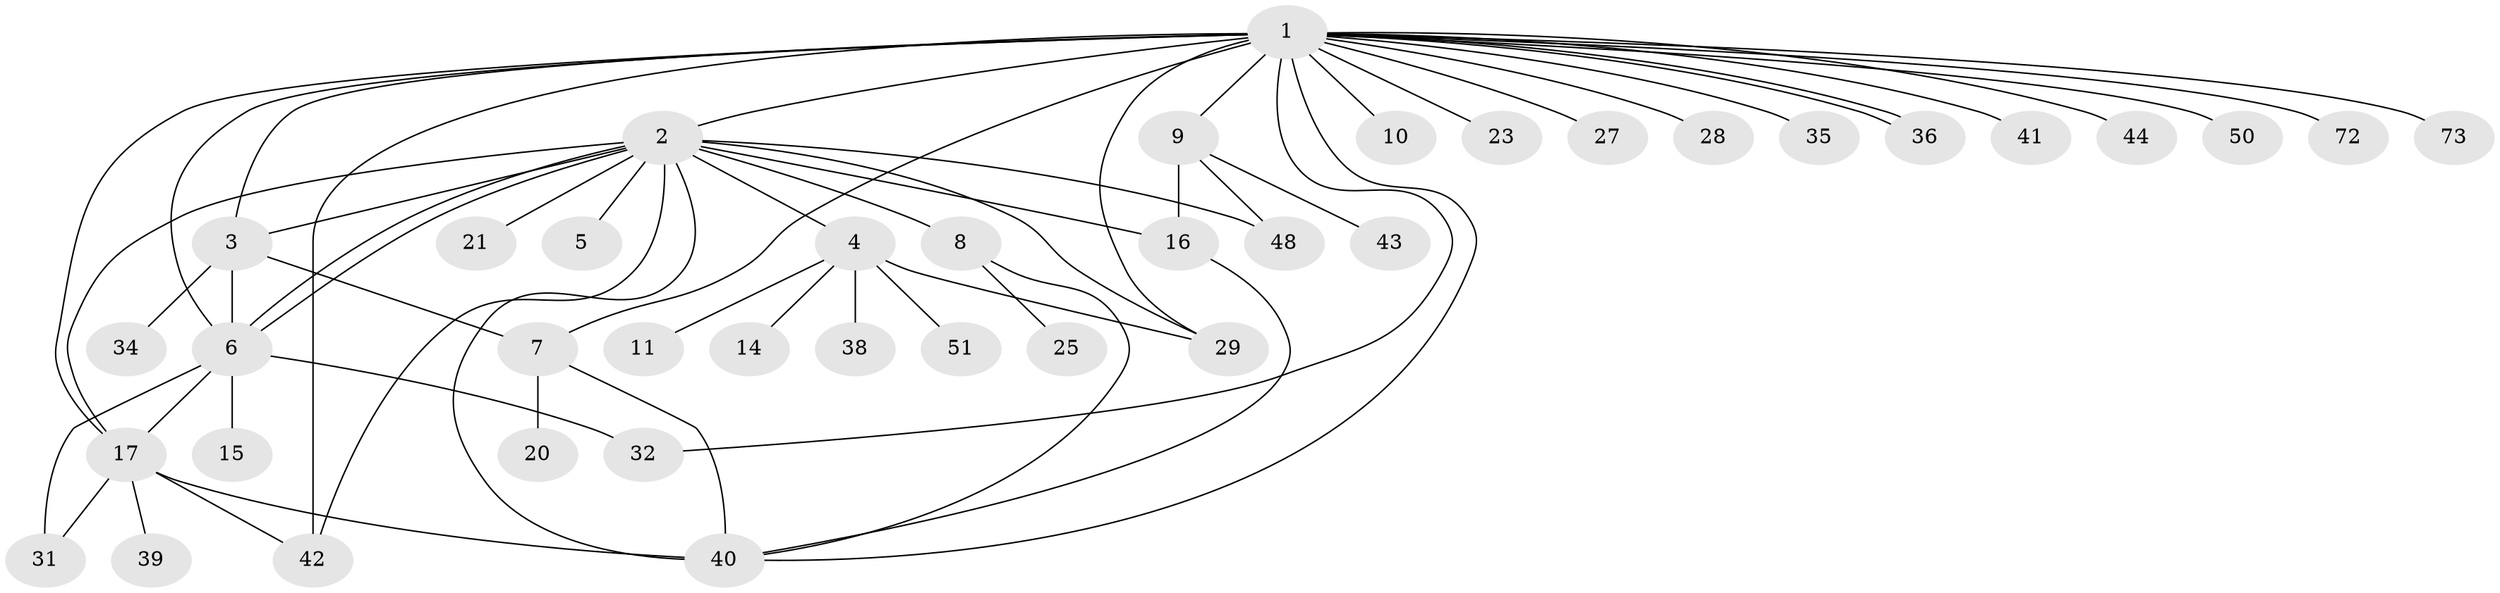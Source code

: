 // original degree distribution, {26: 0.01282051282051282, 15: 0.01282051282051282, 6: 0.038461538461538464, 7: 0.05128205128205128, 1: 0.5256410256410257, 10: 0.01282051282051282, 3: 0.10256410256410256, 4: 0.05128205128205128, 2: 0.16666666666666666, 5: 0.02564102564102564}
// Generated by graph-tools (version 1.1) at 2025/14/03/09/25 04:14:48]
// undirected, 39 vertices, 59 edges
graph export_dot {
graph [start="1"]
  node [color=gray90,style=filled];
  1;
  2;
  3 [super="+19"];
  4 [super="+13"];
  5;
  6 [super="+33+66+47+77+58"];
  7 [super="+22+75"];
  8;
  9 [super="+12"];
  10 [super="+54+71"];
  11;
  14;
  15;
  16 [super="+56+45+55+37+24"];
  17 [super="+18+74"];
  20 [super="+26"];
  21;
  23;
  25;
  27;
  28;
  29 [super="+46"];
  31;
  32 [super="+76"];
  34;
  35;
  36;
  38;
  39;
  40 [super="+65+63+62"];
  41;
  42 [super="+57"];
  43;
  44;
  48;
  50;
  51;
  72;
  73;
  1 -- 2;
  1 -- 3;
  1 -- 7;
  1 -- 9;
  1 -- 10;
  1 -- 23;
  1 -- 27;
  1 -- 28;
  1 -- 29 [weight=2];
  1 -- 32;
  1 -- 35;
  1 -- 36;
  1 -- 36;
  1 -- 41;
  1 -- 44;
  1 -- 50;
  1 -- 72;
  1 -- 73;
  1 -- 40;
  1 -- 42 [weight=2];
  1 -- 6 [weight=3];
  1 -- 17;
  2 -- 3;
  2 -- 4;
  2 -- 5;
  2 -- 6 [weight=2];
  2 -- 6;
  2 -- 8;
  2 -- 17;
  2 -- 21;
  2 -- 40;
  2 -- 48;
  2 -- 42;
  2 -- 29;
  2 -- 16;
  3 -- 6;
  3 -- 7;
  3 -- 34;
  4 -- 11;
  4 -- 14;
  4 -- 29;
  4 -- 38;
  4 -- 51;
  6 -- 15;
  6 -- 17 [weight=2];
  6 -- 32 [weight=2];
  6 -- 31;
  7 -- 20 [weight=2];
  7 -- 40 [weight=2];
  8 -- 25;
  8 -- 40;
  9 -- 43;
  9 -- 48;
  9 -- 16;
  16 -- 40;
  17 -- 31;
  17 -- 39;
  17 -- 40;
  17 -- 42;
}
